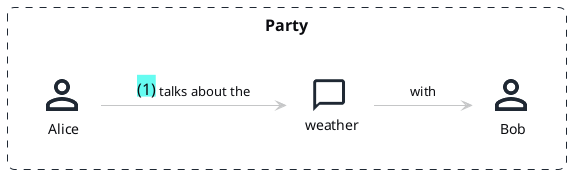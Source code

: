' Do not edit
' Theme Gallery
' autogenerated by script
'
@startuml
!theme _none_
!include <DomainStory/domainStory>

Boundary(Party) {
    Person(Alice)
    Conversation(weather)
    Person(Bob)
}

activity(1, Alice, talks about the, weather, with, Bob)
@enduml